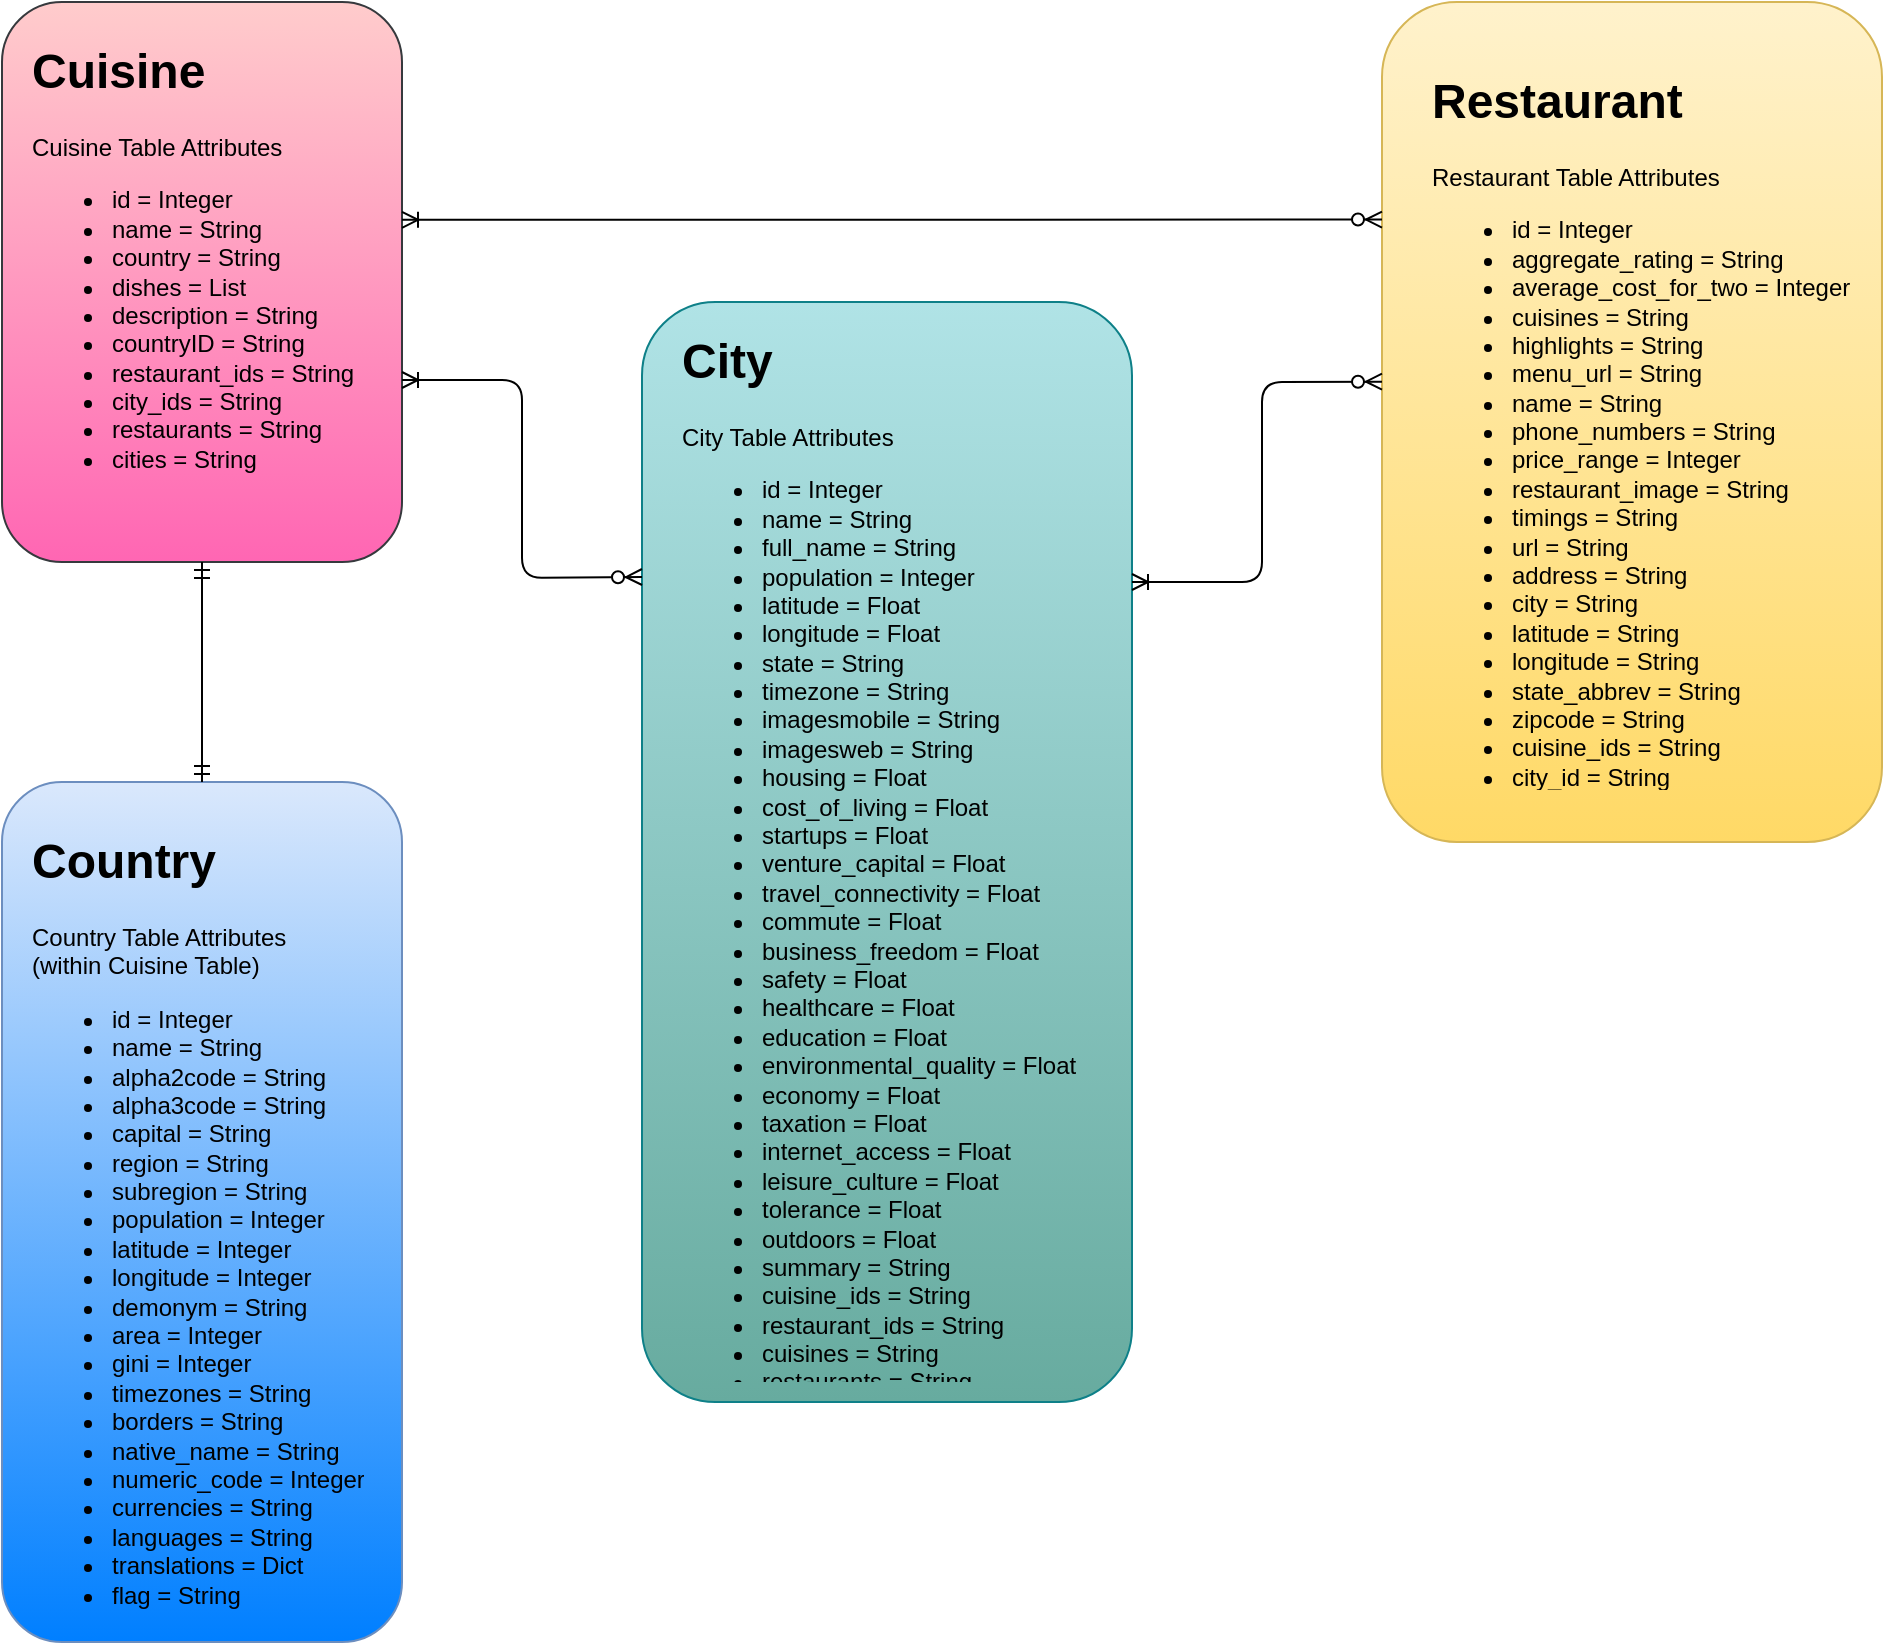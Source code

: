 <mxfile version="14.5.1" type="gitlab">
  <diagram id="JgNja9hiJComwc5C3hM6" name="Page-1">
    <mxGraphModel dx="1577" dy="1022" grid="1" gridSize="10" guides="1" tooltips="1" connect="1" arrows="1" fold="1" page="1" pageScale="1" pageWidth="850" pageHeight="1100" math="0" shadow="0">
      <root>
        <mxCell id="0" />
        <mxCell id="1" parent="0" />
        <mxCell id="G5MLiU9EDqKhmN2XC5zn-6" value="" style="rounded=1;whiteSpace=wrap;html=1;fillColor=#ffcccc;strokeColor=#36393d;gradientColor=#FF66B3;" parent="1" vertex="1">
          <mxGeometry x="60" y="50" width="200" height="280" as="geometry" />
        </mxCell>
        <mxCell id="G5MLiU9EDqKhmN2XC5zn-7" value="" style="rounded=1;whiteSpace=wrap;html=1;fillColor=#b0e3e6;strokeColor=#0e8088;gradientColor=#67AB9F;" parent="1" vertex="1">
          <mxGeometry x="380" y="200" width="245" height="550" as="geometry" />
        </mxCell>
        <mxCell id="G5MLiU9EDqKhmN2XC5zn-8" value="" style="rounded=1;whiteSpace=wrap;html=1;fillColor=#fff2cc;strokeColor=#d6b656;gradientColor=#ffd966;" parent="1" vertex="1">
          <mxGeometry x="750" y="50" width="250" height="420" as="geometry" />
        </mxCell>
        <mxCell id="G5MLiU9EDqKhmN2XC5zn-9" value="" style="rounded=1;whiteSpace=wrap;html=1;fillColor=#dae8fc;strokeColor=#6c8ebf;gradientColor=#007FFF;" parent="1" vertex="1">
          <mxGeometry x="60" y="440" width="200" height="430" as="geometry" />
        </mxCell>
        <mxCell id="G5MLiU9EDqKhmN2XC5zn-10" value="&lt;h1&gt;Cuisine&lt;/h1&gt;&lt;p&gt;Cuisine Table Attributes&lt;/p&gt;&lt;ul&gt;&lt;li&gt;id = Integer&lt;/li&gt;&lt;li&gt;name = String&lt;/li&gt;&lt;li&gt;country = String&lt;/li&gt;&lt;li&gt;dishes = List&lt;/li&gt;&lt;li&gt;description = String&lt;/li&gt;&lt;li&gt;countryID = String&lt;/li&gt;&lt;li&gt;restaurant_ids = String&lt;/li&gt;&lt;li&gt;city_ids = String&lt;/li&gt;&lt;li&gt;restaurants = String&lt;/li&gt;&lt;li&gt;cities = String&lt;/li&gt;&lt;/ul&gt;&lt;p&gt;&lt;/p&gt;" style="text;html=1;strokeColor=none;fillColor=none;spacing=5;spacingTop=-20;whiteSpace=wrap;overflow=hidden;rounded=0;" parent="1" vertex="1">
          <mxGeometry x="70" y="65" width="180" height="250" as="geometry" />
        </mxCell>
        <mxCell id="G5MLiU9EDqKhmN2XC5zn-11" value="&lt;h1&gt;City&lt;/h1&gt;&lt;div&gt;City Table Attributes&lt;/div&gt;&lt;div&gt;&lt;ul&gt;&lt;li&gt;id = Integer&lt;/li&gt;&lt;li&gt;name = String&lt;/li&gt;&lt;li&gt;full_name = String&lt;/li&gt;&lt;li&gt;population = Integer&lt;/li&gt;&lt;li&gt;latitude = Float&lt;/li&gt;&lt;li&gt;longitude = Float&lt;/li&gt;&lt;li&gt;state = String&lt;/li&gt;&lt;li&gt;timezone = String&lt;/li&gt;&lt;li&gt;imagesmobile = String&lt;/li&gt;&lt;li&gt;imagesweb = String&lt;/li&gt;&lt;li&gt;housing = Float&lt;/li&gt;&lt;li&gt;cost_of_living = Float&lt;/li&gt;&lt;li&gt;startups = Float&lt;/li&gt;&lt;li&gt;venture_capital = Float&lt;/li&gt;&lt;li&gt;travel_connectivity = Float&lt;/li&gt;&lt;li&gt;commute = Float&lt;/li&gt;&lt;li&gt;business_freedom = Float&lt;/li&gt;&lt;li&gt;safety = Float&lt;/li&gt;&lt;li&gt;healthcare = Float&lt;/li&gt;&lt;li&gt;education = Float&lt;/li&gt;&lt;li&gt;environmental_quality = Float&lt;/li&gt;&lt;li&gt;economy = Float&lt;/li&gt;&lt;li&gt;taxation = Float&lt;/li&gt;&lt;li&gt;internet_access = Float&lt;/li&gt;&lt;li&gt;leisure_culture = Float&lt;/li&gt;&lt;li&gt;tolerance = Float&lt;/li&gt;&lt;li&gt;outdoors = Float&lt;/li&gt;&lt;li&gt;summary = String&lt;/li&gt;&lt;li&gt;cuisine_ids = String&lt;/li&gt;&lt;li&gt;restaurant_ids = String&lt;/li&gt;&lt;li&gt;cuisines = String&lt;/li&gt;&lt;li&gt;restaurants = String&lt;/li&gt;&lt;/ul&gt;&lt;/div&gt;" style="text;html=1;strokeColor=none;fillColor=none;spacing=5;spacingTop=-20;whiteSpace=wrap;overflow=hidden;rounded=0;" parent="1" vertex="1">
          <mxGeometry x="395" y="210" width="225" height="530" as="geometry" />
        </mxCell>
        <mxCell id="G5MLiU9EDqKhmN2XC5zn-12" value="&lt;h1&gt;Restaurant&lt;/h1&gt;&lt;div&gt;Restaurant Table Attributes&lt;/div&gt;&lt;div&gt;&lt;ul&gt;&lt;li&gt;id = Integer&lt;/li&gt;&lt;li&gt;aggregate_rating = String&lt;/li&gt;&lt;li&gt;average_cost_for_two = Integer&lt;/li&gt;&lt;li&gt;cuisines = String&lt;/li&gt;&lt;li&gt;highlights = String&lt;/li&gt;&lt;li&gt;menu_url = String&lt;/li&gt;&lt;li&gt;name = String&lt;/li&gt;&lt;li&gt;phone_numbers = String&lt;/li&gt;&lt;li&gt;price_range = Integer&lt;/li&gt;&lt;li&gt;restaurant_image = String&lt;/li&gt;&lt;li&gt;timings = String&lt;/li&gt;&lt;li&gt;url = String&lt;/li&gt;&lt;li&gt;address = String&lt;/li&gt;&lt;li&gt;city = String&lt;/li&gt;&lt;li&gt;latitude = String&lt;/li&gt;&lt;li&gt;longitude = String&lt;/li&gt;&lt;li&gt;state_abbrev = String&lt;/li&gt;&lt;li&gt;zipcode = String&lt;/li&gt;&lt;li&gt;cuisine_ids = String&lt;/li&gt;&lt;li&gt;city_id = String&lt;/li&gt;&lt;/ul&gt;&lt;/div&gt;" style="text;html=1;strokeColor=none;fillColor=none;spacing=5;spacingTop=-20;whiteSpace=wrap;overflow=hidden;rounded=0;" parent="1" vertex="1">
          <mxGeometry x="770" y="80" width="220" height="364" as="geometry" />
        </mxCell>
        <mxCell id="G5MLiU9EDqKhmN2XC5zn-13" value="&lt;h1&gt;Country&lt;/h1&gt;&lt;div&gt;Country Table Attributes&lt;/div&gt;&lt;div&gt;(within Cuisine Table)&lt;/div&gt;&lt;div&gt;&lt;ul&gt;&lt;li&gt;id = Integer&lt;/li&gt;&lt;li&gt;name = String&lt;/li&gt;&lt;li&gt;alpha2code =&amp;nbsp;String&lt;/li&gt;&lt;li&gt;alpha3code =&amp;nbsp;String&lt;/li&gt;&lt;li&gt;capital = String&lt;/li&gt;&lt;li&gt;region = String&lt;/li&gt;&lt;li&gt;subregion = String&lt;/li&gt;&lt;li&gt;population = Integer&lt;/li&gt;&lt;li&gt;latitude = Integer&lt;/li&gt;&lt;li&gt;longitude = Integer&lt;/li&gt;&lt;li&gt;demonym = String&lt;/li&gt;&lt;li&gt;area = Integer&lt;/li&gt;&lt;li&gt;gini = Integer&lt;/li&gt;&lt;li&gt;timezones = String&lt;/li&gt;&lt;li&gt;borders = String&lt;/li&gt;&lt;li&gt;native_name =&amp;nbsp;String&lt;/li&gt;&lt;li&gt;numeric_code = Integer&lt;/li&gt;&lt;li&gt;currencies = String&lt;/li&gt;&lt;li&gt;languages = String&lt;/li&gt;&lt;li&gt;translations = Dict&lt;/li&gt;&lt;li&gt;flag = String&lt;/li&gt;&lt;/ul&gt;&lt;/div&gt;" style="text;html=1;strokeColor=none;fillColor=none;spacing=5;spacingTop=-20;whiteSpace=wrap;overflow=hidden;rounded=0;" parent="1" vertex="1">
          <mxGeometry x="70" y="460" width="180" height="410" as="geometry" />
        </mxCell>
        <mxCell id="76tHR4Cl6qXdF3GMTOJy-3" value="" style="fontSize=12;html=1;endArrow=ERmandOne;startArrow=ERmandOne;exitX=0.5;exitY=0;exitDx=0;exitDy=0;" edge="1" parent="1" source="G5MLiU9EDqKhmN2XC5zn-9">
          <mxGeometry width="100" height="100" relative="1" as="geometry">
            <mxPoint x="120" y="520" as="sourcePoint" />
            <mxPoint x="160" y="330" as="targetPoint" />
          </mxGeometry>
        </mxCell>
        <mxCell id="76tHR4Cl6qXdF3GMTOJy-7" value="" style="fontSize=12;html=1;endArrow=ERoneToMany;startArrow=ERzeroToMany;exitX=0;exitY=0.25;exitDx=0;exitDy=0;entryX=1;entryY=0.675;entryDx=0;entryDy=0;entryPerimeter=0;" edge="1" parent="1" source="G5MLiU9EDqKhmN2XC5zn-7" target="G5MLiU9EDqKhmN2XC5zn-6">
          <mxGeometry width="100" height="100" relative="1" as="geometry">
            <mxPoint x="330" y="230" as="sourcePoint" />
            <mxPoint x="270" y="239" as="targetPoint" />
            <Array as="points">
              <mxPoint x="320" y="338" />
              <mxPoint x="320" y="239" />
            </Array>
          </mxGeometry>
        </mxCell>
        <mxCell id="76tHR4Cl6qXdF3GMTOJy-10" value="" style="fontSize=12;html=1;endArrow=ERoneToMany;startArrow=ERzeroToMany;exitX=0;exitY=0.259;exitDx=0;exitDy=0;exitPerimeter=0;entryX=1;entryY=0.389;entryDx=0;entryDy=0;entryPerimeter=0;" edge="1" parent="1" source="G5MLiU9EDqKhmN2XC5zn-8" target="G5MLiU9EDqKhmN2XC5zn-6">
          <mxGeometry width="100" height="100" relative="1" as="geometry">
            <mxPoint x="690" y="159" as="sourcePoint" />
            <mxPoint x="270" y="159" as="targetPoint" />
          </mxGeometry>
        </mxCell>
        <mxCell id="76tHR4Cl6qXdF3GMTOJy-11" value="" style="fontSize=12;html=1;endArrow=ERoneToMany;startArrow=ERzeroToMany;exitX=0;exitY=0.452;exitDx=0;exitDy=0;exitPerimeter=0;" edge="1" parent="1" source="G5MLiU9EDqKhmN2XC5zn-8">
          <mxGeometry width="100" height="100" relative="1" as="geometry">
            <mxPoint x="740" y="240" as="sourcePoint" />
            <mxPoint x="625" y="340" as="targetPoint" />
            <Array as="points">
              <mxPoint x="690" y="240" />
              <mxPoint x="690" y="340" />
            </Array>
          </mxGeometry>
        </mxCell>
      </root>
    </mxGraphModel>
  </diagram>
</mxfile>
